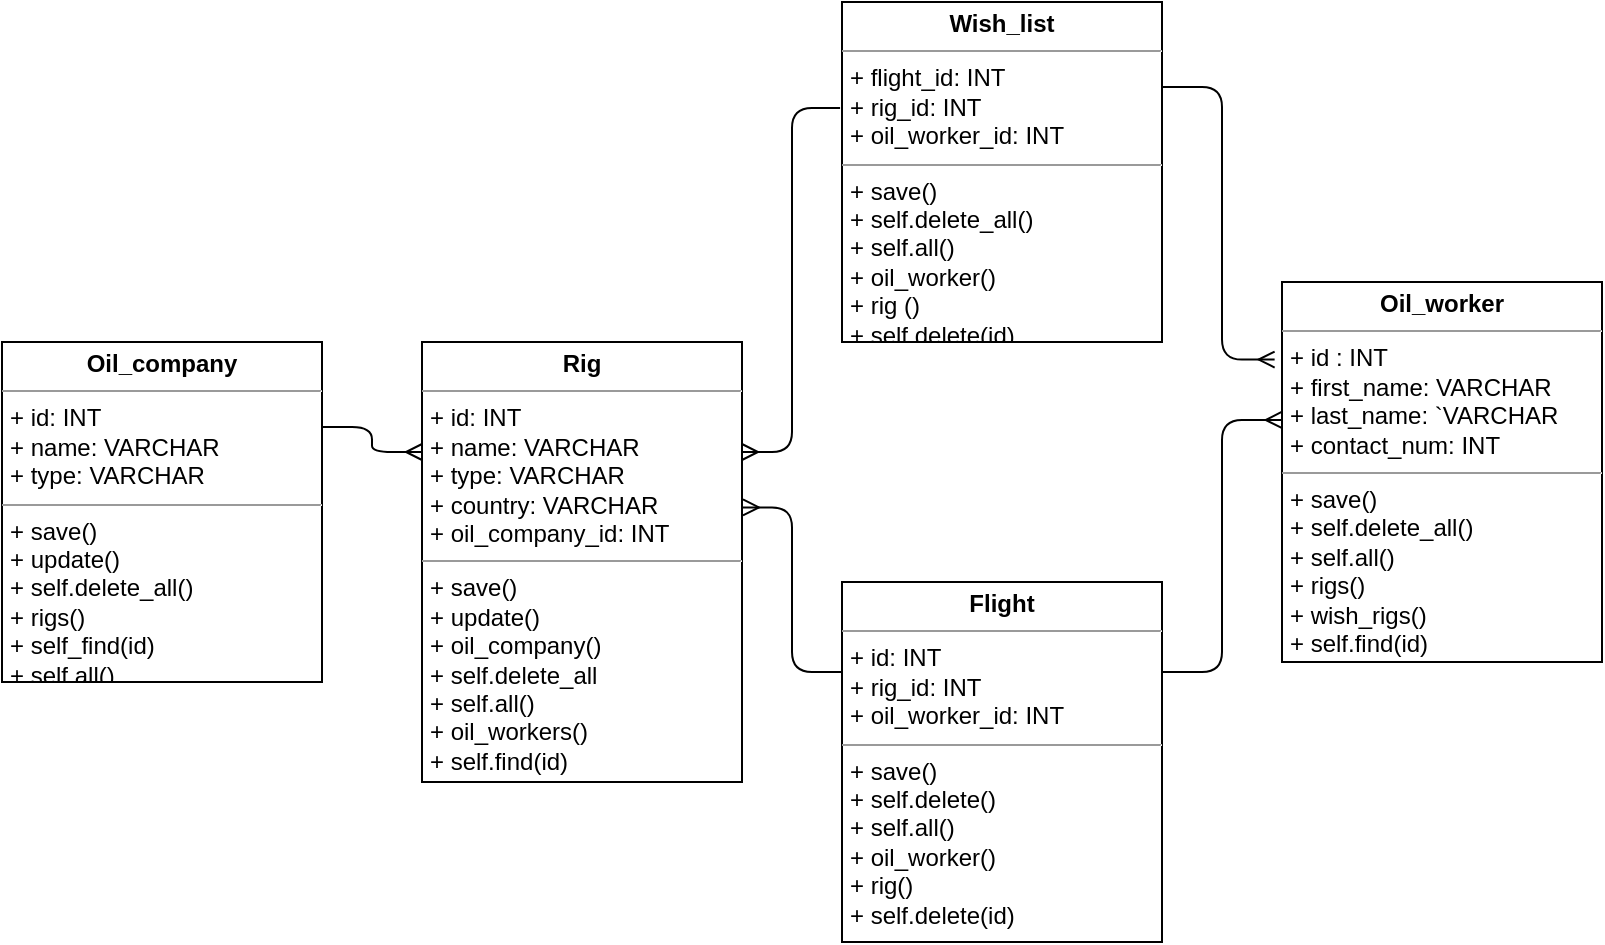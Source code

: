 <mxfile version="13.1.3">
    <diagram id="6hGFLwfOUW9BJ-s0fimq" name="Page-1">
        <mxGraphModel dx="864" dy="472" grid="1" gridSize="10" guides="1" tooltips="1" connect="1" arrows="1" fold="1" page="1" pageScale="1" pageWidth="827" pageHeight="1169" math="0" shadow="0">
            <root>
                <mxCell id="0"/>
                <mxCell id="1" parent="0"/>
                <mxCell id="2" value="&lt;p style=&quot;margin: 0px ; margin-top: 4px ; text-align: center&quot;&gt;&lt;b&gt;Wish_list&lt;/b&gt;&lt;/p&gt;&lt;hr size=&quot;1&quot;&gt;&lt;p style=&quot;margin: 0px 0px 0px 4px&quot;&gt;+ flight_id: INT&lt;/p&gt;&lt;p style=&quot;margin: 0px 0px 0px 4px&quot;&gt;+ rig_id: INT&lt;/p&gt;&lt;p style=&quot;margin: 0px 0px 0px 4px&quot;&gt;+ oil_worker_id: INT&lt;/p&gt;&lt;hr size=&quot;1&quot;&gt;&lt;p style=&quot;margin: 0px ; margin-left: 4px&quot;&gt;+ save()&lt;/p&gt;&lt;p style=&quot;margin: 0px ; margin-left: 4px&quot;&gt;+ self.delete_all()&lt;/p&gt;&lt;p style=&quot;margin: 0px ; margin-left: 4px&quot;&gt;+ self.all()&lt;/p&gt;&lt;p style=&quot;margin: 0px ; margin-left: 4px&quot;&gt;+ oil_worker()&lt;/p&gt;&lt;p style=&quot;margin: 0px ; margin-left: 4px&quot;&gt;+ rig ()&lt;/p&gt;&lt;p style=&quot;margin: 0px ; margin-left: 4px&quot;&gt;+ self.delete(id)&lt;/p&gt;" style="verticalAlign=top;align=left;overflow=fill;fontSize=12;fontFamily=Helvetica;html=1;" parent="1" vertex="1">
                    <mxGeometry x="440" y="10" width="160" height="170" as="geometry"/>
                </mxCell>
                <mxCell id="3" value="&lt;p style=&quot;margin: 0px ; margin-top: 4px ; text-align: center&quot;&gt;&lt;b&gt;Flight&lt;/b&gt;&lt;/p&gt;&lt;hr size=&quot;1&quot;&gt;&lt;p style=&quot;margin: 0px ; margin-left: 4px&quot;&gt;+ id: INT&lt;/p&gt;&lt;p style=&quot;margin: 0px ; margin-left: 4px&quot;&gt;+ rig_id: INT&lt;/p&gt;&lt;p style=&quot;margin: 0px ; margin-left: 4px&quot;&gt;+ oil_worker_id: INT&lt;/p&gt;&lt;hr size=&quot;1&quot;&gt;&lt;p style=&quot;margin: 0px ; margin-left: 4px&quot;&gt;+ save()&lt;/p&gt;&lt;p style=&quot;margin: 0px ; margin-left: 4px&quot;&gt;+ self.delete()&lt;/p&gt;&lt;p style=&quot;margin: 0px ; margin-left: 4px&quot;&gt;+ self.all()&lt;/p&gt;&lt;p style=&quot;margin: 0px ; margin-left: 4px&quot;&gt;+ oil_worker()&lt;/p&gt;&lt;p style=&quot;margin: 0px ; margin-left: 4px&quot;&gt;+ rig()&lt;/p&gt;&lt;p style=&quot;margin: 0px ; margin-left: 4px&quot;&gt;+ self.delete(id)&lt;/p&gt;" style="verticalAlign=top;align=left;overflow=fill;fontSize=12;fontFamily=Helvetica;html=1;" parent="1" vertex="1">
                    <mxGeometry x="440" y="300" width="160" height="180" as="geometry"/>
                </mxCell>
                <mxCell id="4" value="&lt;p style=&quot;margin: 0px ; margin-top: 4px ; text-align: center&quot;&gt;&lt;b&gt;Oil_worker&lt;/b&gt;&lt;/p&gt;&lt;hr size=&quot;1&quot;&gt;&lt;p style=&quot;margin: 0px ; margin-left: 4px&quot;&gt;+ id : INT&lt;/p&gt;&lt;p style=&quot;margin: 0px ; margin-left: 4px&quot;&gt;+ first_name: VARCHAR&lt;/p&gt;&lt;p style=&quot;margin: 0px ; margin-left: 4px&quot;&gt;+ last_name: `VARCHAR&lt;/p&gt;&lt;p style=&quot;margin: 0px ; margin-left: 4px&quot;&gt;+ contact_num: INT&lt;/p&gt;&lt;hr size=&quot;1&quot;&gt;&lt;p style=&quot;margin: 0px ; margin-left: 4px&quot;&gt;+ save()&lt;/p&gt;&lt;p style=&quot;margin: 0px ; margin-left: 4px&quot;&gt;+ self.delete_all()&lt;/p&gt;&lt;p style=&quot;margin: 0px ; margin-left: 4px&quot;&gt;+ self.all()&lt;/p&gt;&lt;p style=&quot;margin: 0px ; margin-left: 4px&quot;&gt;+ rigs()&lt;/p&gt;&lt;p style=&quot;margin: 0px ; margin-left: 4px&quot;&gt;+ wish_rigs()&lt;/p&gt;&lt;p style=&quot;margin: 0px ; margin-left: 4px&quot;&gt;+ self.find(id)&lt;/p&gt;" style="verticalAlign=top;align=left;overflow=fill;fontSize=12;fontFamily=Helvetica;html=1;" parent="1" vertex="1">
                    <mxGeometry x="660" y="150" width="160" height="190" as="geometry"/>
                </mxCell>
                <mxCell id="5" value="&lt;p style=&quot;margin: 0px ; margin-top: 4px ; text-align: center&quot;&gt;&lt;b&gt;Rig&lt;/b&gt;&lt;/p&gt;&lt;hr size=&quot;1&quot;&gt;&lt;p style=&quot;margin: 0px ; margin-left: 4px&quot;&gt;+ id: INT&lt;br&gt;&lt;/p&gt;&lt;p style=&quot;margin: 0px ; margin-left: 4px&quot;&gt;+ name: VARCHAR&lt;/p&gt;&lt;p style=&quot;margin: 0px ; margin-left: 4px&quot;&gt;+ type: VARCHAR&lt;/p&gt;&lt;p style=&quot;margin: 0px ; margin-left: 4px&quot;&gt;+ country: VARCHAR&lt;/p&gt;&lt;p style=&quot;margin: 0px ; margin-left: 4px&quot;&gt;+ oil_company_id: INT&lt;/p&gt;&lt;hr size=&quot;1&quot;&gt;&lt;p style=&quot;margin: 0px ; margin-left: 4px&quot;&gt;+ save()&lt;/p&gt;&lt;p style=&quot;margin: 0px ; margin-left: 4px&quot;&gt;+ update()&lt;/p&gt;&lt;p style=&quot;margin: 0px ; margin-left: 4px&quot;&gt;+ oil_company()&lt;/p&gt;&lt;p style=&quot;margin: 0px ; margin-left: 4px&quot;&gt;+ self.delete_all&lt;/p&gt;&lt;p style=&quot;margin: 0px ; margin-left: 4px&quot;&gt;+ self.all()&lt;/p&gt;&lt;p style=&quot;margin: 0px ; margin-left: 4px&quot;&gt;+ oil_workers()&lt;/p&gt;&lt;p style=&quot;margin: 0px ; margin-left: 4px&quot;&gt;+ self.find(id)&lt;/p&gt;" style="verticalAlign=top;align=left;overflow=fill;fontSize=12;fontFamily=Helvetica;html=1;" parent="1" vertex="1">
                    <mxGeometry x="230" y="180" width="160" height="220" as="geometry"/>
                </mxCell>
                <mxCell id="7" value="&lt;p style=&quot;margin: 0px ; margin-top: 4px ; text-align: center&quot;&gt;&lt;b&gt;Oil_company&lt;/b&gt;&lt;/p&gt;&lt;hr size=&quot;1&quot;&gt;&lt;p style=&quot;margin: 0px ; margin-left: 4px&quot;&gt;+ id: INT&lt;/p&gt;&lt;p style=&quot;margin: 0px ; margin-left: 4px&quot;&gt;+ name: VARCHAR&lt;/p&gt;&lt;p style=&quot;margin: 0px ; margin-left: 4px&quot;&gt;+ type: VARCHAR&lt;/p&gt;&lt;hr size=&quot;1&quot;&gt;&lt;p style=&quot;margin: 0px ; margin-left: 4px&quot;&gt;+ save()&lt;/p&gt;&lt;p style=&quot;margin: 0px ; margin-left: 4px&quot;&gt;+ update()&lt;/p&gt;&lt;p style=&quot;margin: 0px ; margin-left: 4px&quot;&gt;+ self.delete_all()&lt;/p&gt;&lt;p style=&quot;margin: 0px ; margin-left: 4px&quot;&gt;+ rigs()&lt;/p&gt;&lt;p style=&quot;margin: 0px ; margin-left: 4px&quot;&gt;+ self_find(id)&lt;/p&gt;&lt;p style=&quot;margin: 0px ; margin-left: 4px&quot;&gt;+ self.all()&lt;/p&gt;" style="verticalAlign=top;align=left;overflow=fill;fontSize=12;fontFamily=Helvetica;html=1;" parent="1" vertex="1">
                    <mxGeometry x="20" y="180" width="160" height="170" as="geometry"/>
                </mxCell>
                <mxCell id="10" value="" style="fontSize=12;html=1;endArrow=ERmany;exitX=1;exitY=0.25;exitDx=0;exitDy=0;entryX=0;entryY=0.25;entryDx=0;entryDy=0;edgeStyle=orthogonalEdgeStyle;" parent="1" source="7" target="5" edge="1">
                    <mxGeometry width="100" height="100" relative="1" as="geometry">
                        <mxPoint x="470" y="260" as="sourcePoint"/>
                        <mxPoint x="570" y="160" as="targetPoint"/>
                    </mxGeometry>
                </mxCell>
                <mxCell id="20" value="" style="fontSize=12;html=1;endArrow=ERmany;exitX=-0.006;exitY=0.312;exitDx=0;exitDy=0;exitPerimeter=0;entryX=1;entryY=0.25;entryDx=0;entryDy=0;edgeStyle=orthogonalEdgeStyle;" parent="1" source="2" target="5" edge="1">
                    <mxGeometry width="100" height="100" relative="1" as="geometry">
                        <mxPoint x="330" y="140" as="sourcePoint"/>
                        <mxPoint x="290" y="80" as="targetPoint"/>
                    </mxGeometry>
                </mxCell>
                <mxCell id="22" value="" style="fontSize=12;html=1;endArrow=ERmany;exitX=0;exitY=0.25;exitDx=0;exitDy=0;entryX=1.003;entryY=0.376;entryDx=0;entryDy=0;edgeStyle=orthogonalEdgeStyle;entryPerimeter=0;" parent="1" source="3" target="5" edge="1">
                    <mxGeometry width="100" height="100" relative="1" as="geometry">
                        <mxPoint x="463.04" y="230.04" as="sourcePoint"/>
                        <mxPoint x="414" y="350" as="targetPoint"/>
                    </mxGeometry>
                </mxCell>
                <mxCell id="23" value="" style="fontSize=12;html=1;endArrow=ERmany;exitX=1;exitY=0.25;exitDx=0;exitDy=0;entryX=-0.023;entryY=0.204;entryDx=0;entryDy=0;edgeStyle=orthogonalEdgeStyle;entryPerimeter=0;" parent="1" source="2" target="4" edge="1">
                    <mxGeometry width="100" height="100" relative="1" as="geometry">
                        <mxPoint x="620" y="230" as="sourcePoint"/>
                        <mxPoint x="600" y="240" as="targetPoint"/>
                    </mxGeometry>
                </mxCell>
                <mxCell id="24" value="" style="fontSize=12;html=1;endArrow=ERmany;exitX=1;exitY=0.25;exitDx=0;exitDy=0;entryX=-0.001;entryY=0.363;entryDx=0;entryDy=0;edgeStyle=orthogonalEdgeStyle;entryPerimeter=0;" parent="1" source="3" target="4" edge="1">
                    <mxGeometry width="100" height="100" relative="1" as="geometry">
                        <mxPoint x="560" y="220" as="sourcePoint"/>
                        <mxPoint x="620" y="367.5" as="targetPoint"/>
                    </mxGeometry>
                </mxCell>
            </root>
        </mxGraphModel>
    </diagram>
</mxfile>